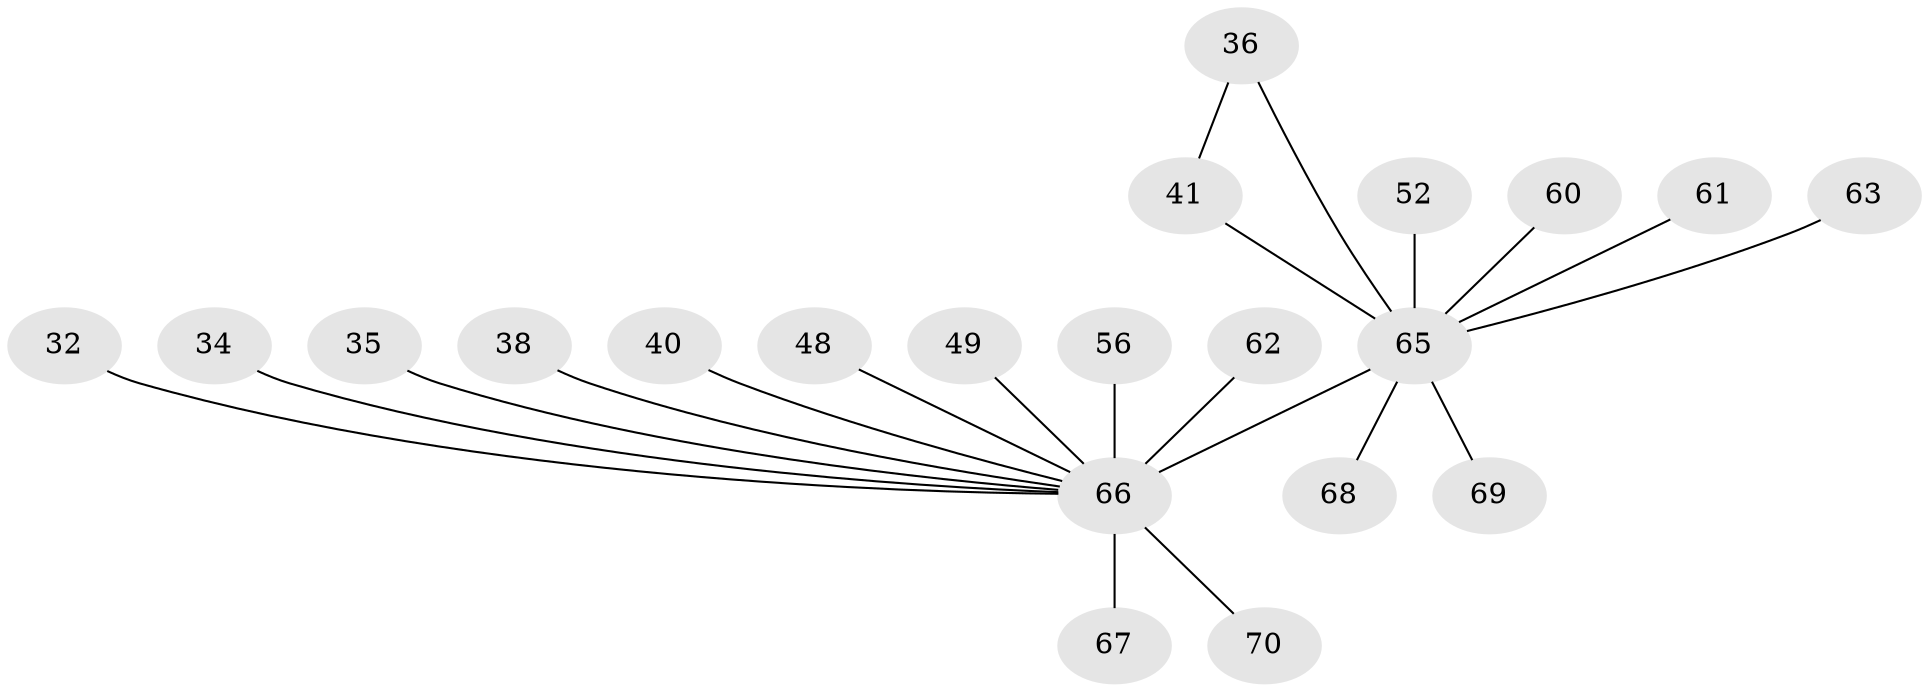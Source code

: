 // original degree distribution, {3: 0.08571428571428572, 22: 0.014285714285714285, 2: 0.21428571428571427, 4: 0.05714285714285714, 1: 0.5857142857142857, 11: 0.014285714285714285, 13: 0.014285714285714285, 5: 0.014285714285714285}
// Generated by graph-tools (version 1.1) at 2025/50/03/04/25 21:50:55]
// undirected, 21 vertices, 21 edges
graph export_dot {
graph [start="1"]
  node [color=gray90,style=filled];
  32;
  34 [super="+3"];
  35;
  36;
  38;
  40 [super="+11"];
  41 [super="+39"];
  48;
  49;
  52;
  56 [super="+30"];
  60 [super="+31"];
  61;
  62;
  63;
  65 [super="+33+18+14+23+21+58+15+24+25+26+45+46+47+51+53+54+55+57+59+43"];
  66 [super="+2+5+8+16+28+29"];
  67 [super="+37+64"];
  68;
  69;
  70;
  32 -- 66;
  34 -- 66;
  35 -- 66;
  36 -- 41 [weight=2];
  36 -- 65 [weight=2];
  38 -- 66;
  40 -- 66;
  41 -- 65;
  48 -- 66;
  49 -- 66;
  52 -- 65;
  56 -- 66;
  60 -- 65;
  61 -- 65;
  62 -- 66;
  63 -- 65;
  65 -- 66 [weight=6];
  65 -- 68;
  65 -- 69;
  66 -- 70;
  66 -- 67 [weight=2];
}
